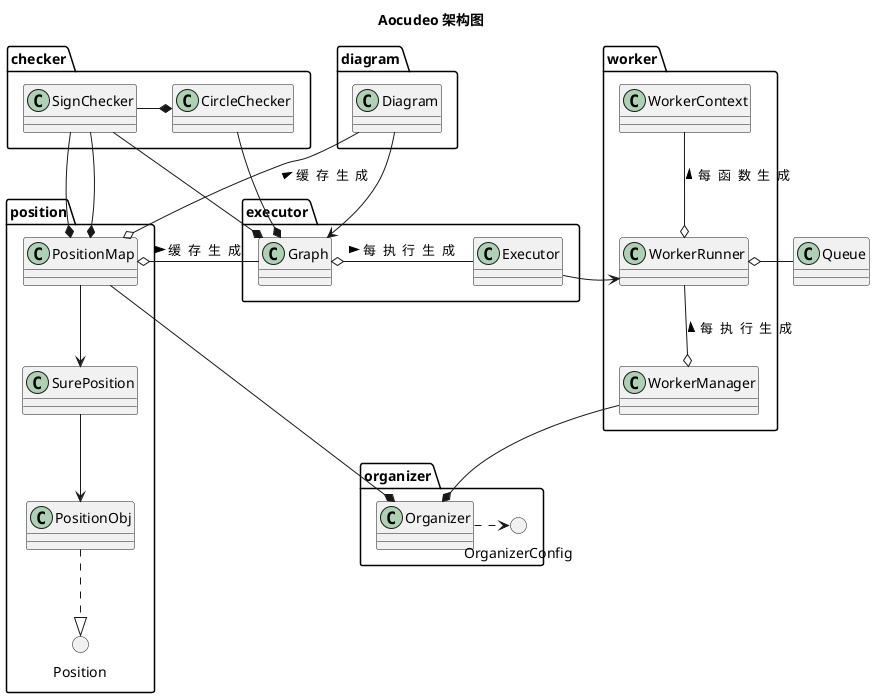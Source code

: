 @startuml
title Aocudeo 架构图
class Queue
package checker {
	class CircleChecker
	class SignChecker
	SignChecker -* CircleChecker
}
package diagram {
	class Diagram
}
package executor {
	class Executor
	class Graph
}
package organizer {
	class Organizer
	() OrganizerConfig
	Organizer .> OrganizerConfig
}
package position {
	() Position
	class PositionMap
	class PositionObj
	class SurePosition
	PositionObj ..|> Position
	SurePosition --> PositionObj
	PositionMap --> SurePosition
}
package worker {
	class WorkerContext
	class WorkerRunner
	class WorkerManager
	WorkerRunner --o WorkerManager : < 每  执  行  生  成
	WorkerContext --o WorkerRunner : < 每  函  数  生  成
}
Queue -o WorkerRunner
Diagram -> Graph
PositionMap --* Organizer
Executor -o Graph : < 每  执  行  生  成
Executor -> WorkerRunner
CircleChecker --* Graph
SignChecker --* PositionMap
SignChecker --* PositionMap
PositionMap o- Graph : 缓  存  生  成 >
SignChecker --* Graph
WorkerManager --* Organizer
Diagram --o PositionMap : < 缓  存  生  成
@enduml
